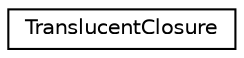 digraph G
{
  edge [fontname="Helvetica",fontsize="10",labelfontname="Helvetica",labelfontsize="10"];
  node [fontname="Helvetica",fontsize="10",shape=record];
  rankdir=LR;
  Node1 [label="TranslucentClosure",height=0.2,width=0.4,color="black", fillcolor="white", style="filled",URL="$dc/df6/classTranslucentClosure.html"];
}
